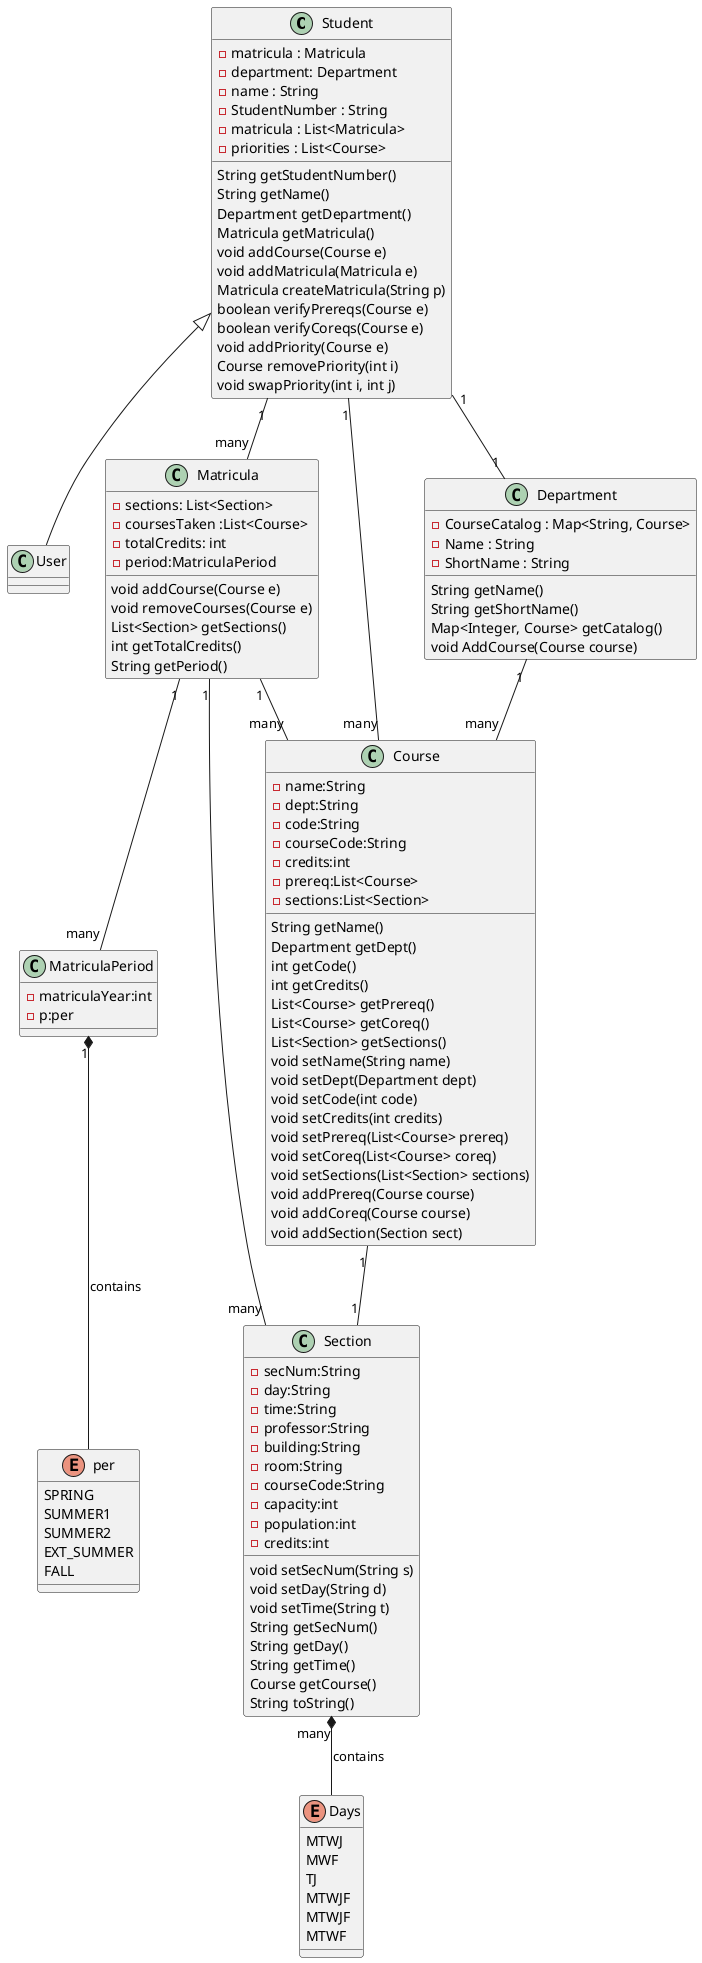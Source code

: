 @startuml classDiagram
Student <|-- User
MatriculaPeriod "1" *-- per:contains
Section "many" *-- Days:contains
Student "1" -- "many" Matricula 
Student "1" -- "many" Course
Student "1" -- "1" Department
Department "1" -- "many" Course
Matricula "1" -- "many" Section
Matricula "1" -- "many" Course
Course "1" -- "1" Section
Matricula "1" -- "many" MatriculaPeriod

Class Student{
    -matricula : Matricula
    -department: Department
    -name : String
    -StudentNumber : String
    -matricula : List<Matricula>
    -priorities : List<Course>
    String getStudentNumber()
    String getName()
    Department getDepartment()
    Matricula getMatricula()
    void addCourse(Course e)
    void addMatricula(Matricula e)
    Matricula createMatricula(String p)
    boolean verifyPrereqs(Course e)
    boolean verifyCoreqs(Course e)
    void addPriority(Course e)
    Course removePriority(int i)
    void swapPriority(int i, int j)
}
Class Department{
    -CourseCatalog : Map<String, Course>
    -Name : String
    -ShortName : String
    String getName()
    String getShortName()
    Map<Integer, Course> getCatalog()
    void AddCourse(Course course)

}
Class Matricula{
    -sections: List<Section>
    -coursesTaken :List<Course>
    -totalCredits: int
    -period:MatriculaPeriod
    void addCourse(Course e)
    void removeCourses(Course e)
    List<Section> getSections()
    int getTotalCredits()
    String getPeriod()
    
}
class MatriculaPeriod{
    -matriculaYear:int
    -p:per
}
enum per{
    SPRING 
    SUMMER1
    SUMMER2
    EXT_SUMMER
    FALL
}
Class Course{
    -name:String
    -dept:String
    -code:String
    -courseCode:String
    -credits:int
    -prereq:List<Course>
    -sections:List<Section>
    String getName()
    Department getDept()
    int getCode()
    int getCredits()
    List<Course> getPrereq()
    List<Course> getCoreq()
    List<Section> getSections()
    void setName(String name)
    void setDept(Department dept)
    void setCode(int code)
    void setCredits(int credits)
    void setPrereq(List<Course> prereq)
    void setCoreq(List<Course> coreq)
    void setSections(List<Section> sections)
    void addPrereq(Course course)
    void addCoreq(Course course)
    void addSection(Section sect)
}
Class Section{
    -secNum:String
    -day:String
    -time:String
    -professor:String
    -building:String
    -room:String
    -courseCode:String
    -capacity:int
    -population:int
    -credits:int
    void setSecNum(String s)
    void setDay(String d)
    void setTime(String t)
    String getSecNum()
    String getDay()
    String getTime()
    Course getCourse()
    String toString()
}
enum Days{
    MTWJ
    MWF
    TJ
    MTWJF
    MTWJF
    MTWF

}
@enduml